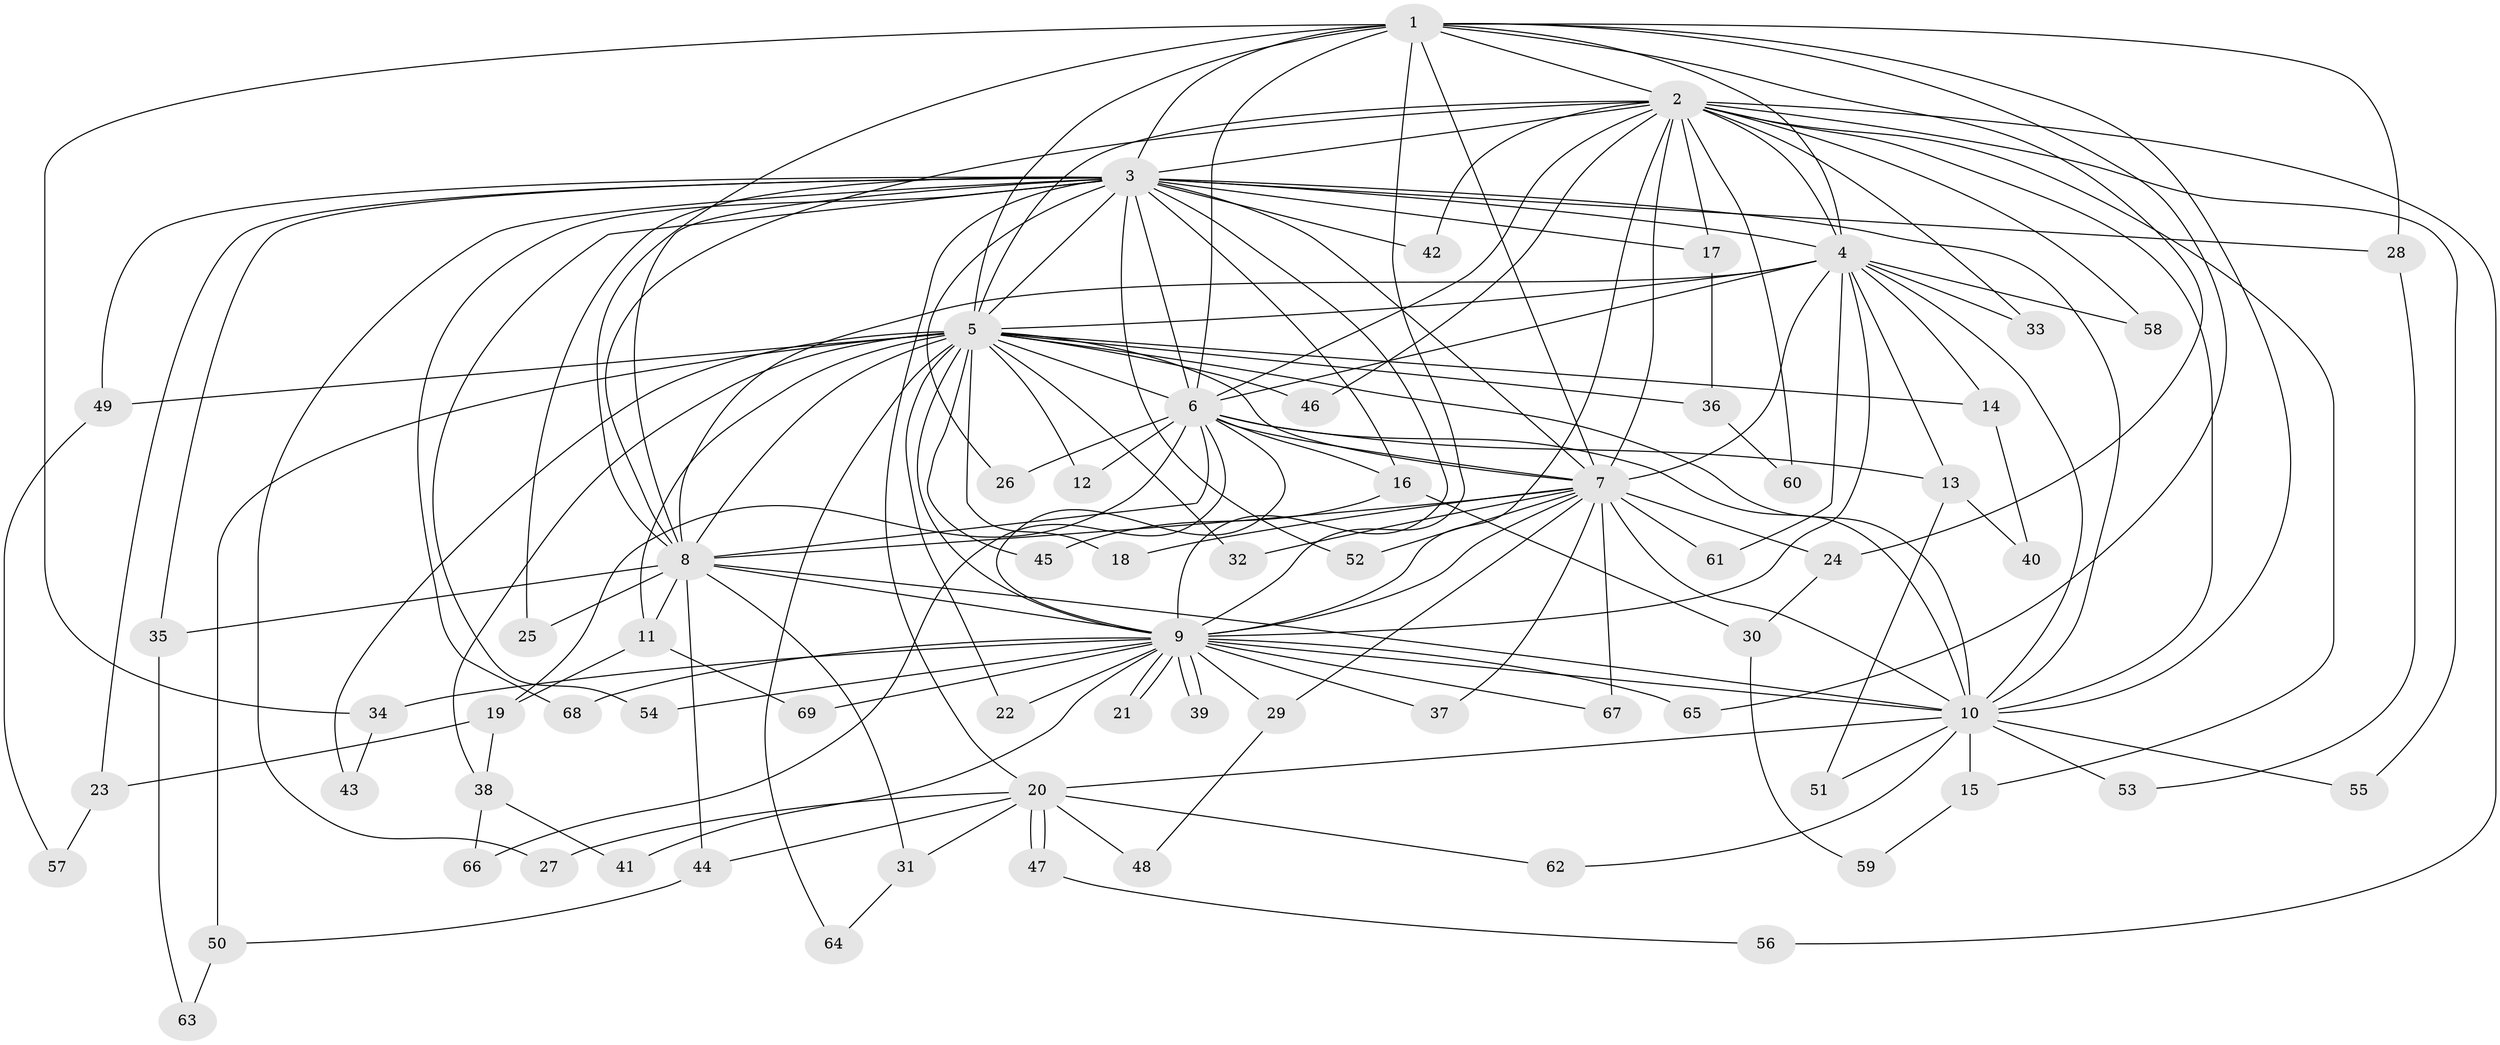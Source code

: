 // Generated by graph-tools (version 1.1) at 2025/01/03/09/25 03:01:17]
// undirected, 69 vertices, 163 edges
graph export_dot {
graph [start="1"]
  node [color=gray90,style=filled];
  1;
  2;
  3;
  4;
  5;
  6;
  7;
  8;
  9;
  10;
  11;
  12;
  13;
  14;
  15;
  16;
  17;
  18;
  19;
  20;
  21;
  22;
  23;
  24;
  25;
  26;
  27;
  28;
  29;
  30;
  31;
  32;
  33;
  34;
  35;
  36;
  37;
  38;
  39;
  40;
  41;
  42;
  43;
  44;
  45;
  46;
  47;
  48;
  49;
  50;
  51;
  52;
  53;
  54;
  55;
  56;
  57;
  58;
  59;
  60;
  61;
  62;
  63;
  64;
  65;
  66;
  67;
  68;
  69;
  1 -- 2;
  1 -- 3;
  1 -- 4;
  1 -- 5;
  1 -- 6;
  1 -- 7;
  1 -- 8;
  1 -- 9;
  1 -- 10;
  1 -- 24;
  1 -- 28;
  1 -- 34;
  1 -- 65;
  2 -- 3;
  2 -- 4;
  2 -- 5;
  2 -- 6;
  2 -- 7;
  2 -- 8;
  2 -- 9;
  2 -- 10;
  2 -- 15;
  2 -- 17;
  2 -- 33;
  2 -- 42;
  2 -- 46;
  2 -- 55;
  2 -- 56;
  2 -- 58;
  2 -- 60;
  3 -- 4;
  3 -- 5;
  3 -- 6;
  3 -- 7;
  3 -- 8;
  3 -- 9;
  3 -- 10;
  3 -- 16;
  3 -- 17;
  3 -- 20;
  3 -- 23;
  3 -- 25;
  3 -- 26;
  3 -- 27;
  3 -- 28;
  3 -- 35;
  3 -- 42;
  3 -- 49;
  3 -- 52;
  3 -- 54;
  3 -- 68;
  4 -- 5;
  4 -- 6;
  4 -- 7;
  4 -- 8;
  4 -- 9;
  4 -- 10;
  4 -- 13;
  4 -- 14;
  4 -- 33;
  4 -- 58;
  4 -- 61;
  5 -- 6;
  5 -- 7;
  5 -- 8;
  5 -- 9;
  5 -- 10;
  5 -- 11;
  5 -- 12;
  5 -- 14;
  5 -- 18;
  5 -- 22;
  5 -- 32;
  5 -- 36;
  5 -- 38;
  5 -- 43;
  5 -- 45;
  5 -- 46;
  5 -- 49;
  5 -- 50;
  5 -- 64;
  6 -- 7;
  6 -- 8;
  6 -- 9;
  6 -- 10;
  6 -- 12;
  6 -- 13;
  6 -- 16;
  6 -- 19;
  6 -- 26;
  6 -- 66;
  7 -- 8;
  7 -- 9;
  7 -- 10;
  7 -- 18;
  7 -- 24;
  7 -- 29;
  7 -- 32;
  7 -- 37;
  7 -- 52;
  7 -- 61;
  7 -- 67;
  8 -- 9;
  8 -- 10;
  8 -- 11;
  8 -- 25;
  8 -- 31;
  8 -- 35;
  8 -- 44;
  9 -- 10;
  9 -- 21;
  9 -- 21;
  9 -- 22;
  9 -- 29;
  9 -- 34;
  9 -- 37;
  9 -- 39;
  9 -- 39;
  9 -- 41;
  9 -- 54;
  9 -- 65;
  9 -- 67;
  9 -- 68;
  9 -- 69;
  10 -- 15;
  10 -- 20;
  10 -- 51;
  10 -- 53;
  10 -- 55;
  10 -- 62;
  11 -- 19;
  11 -- 69;
  13 -- 40;
  13 -- 51;
  14 -- 40;
  15 -- 59;
  16 -- 30;
  16 -- 45;
  17 -- 36;
  19 -- 23;
  19 -- 38;
  20 -- 27;
  20 -- 31;
  20 -- 44;
  20 -- 47;
  20 -- 47;
  20 -- 48;
  20 -- 62;
  23 -- 57;
  24 -- 30;
  28 -- 53;
  29 -- 48;
  30 -- 59;
  31 -- 64;
  34 -- 43;
  35 -- 63;
  36 -- 60;
  38 -- 41;
  38 -- 66;
  44 -- 50;
  47 -- 56;
  49 -- 57;
  50 -- 63;
}
